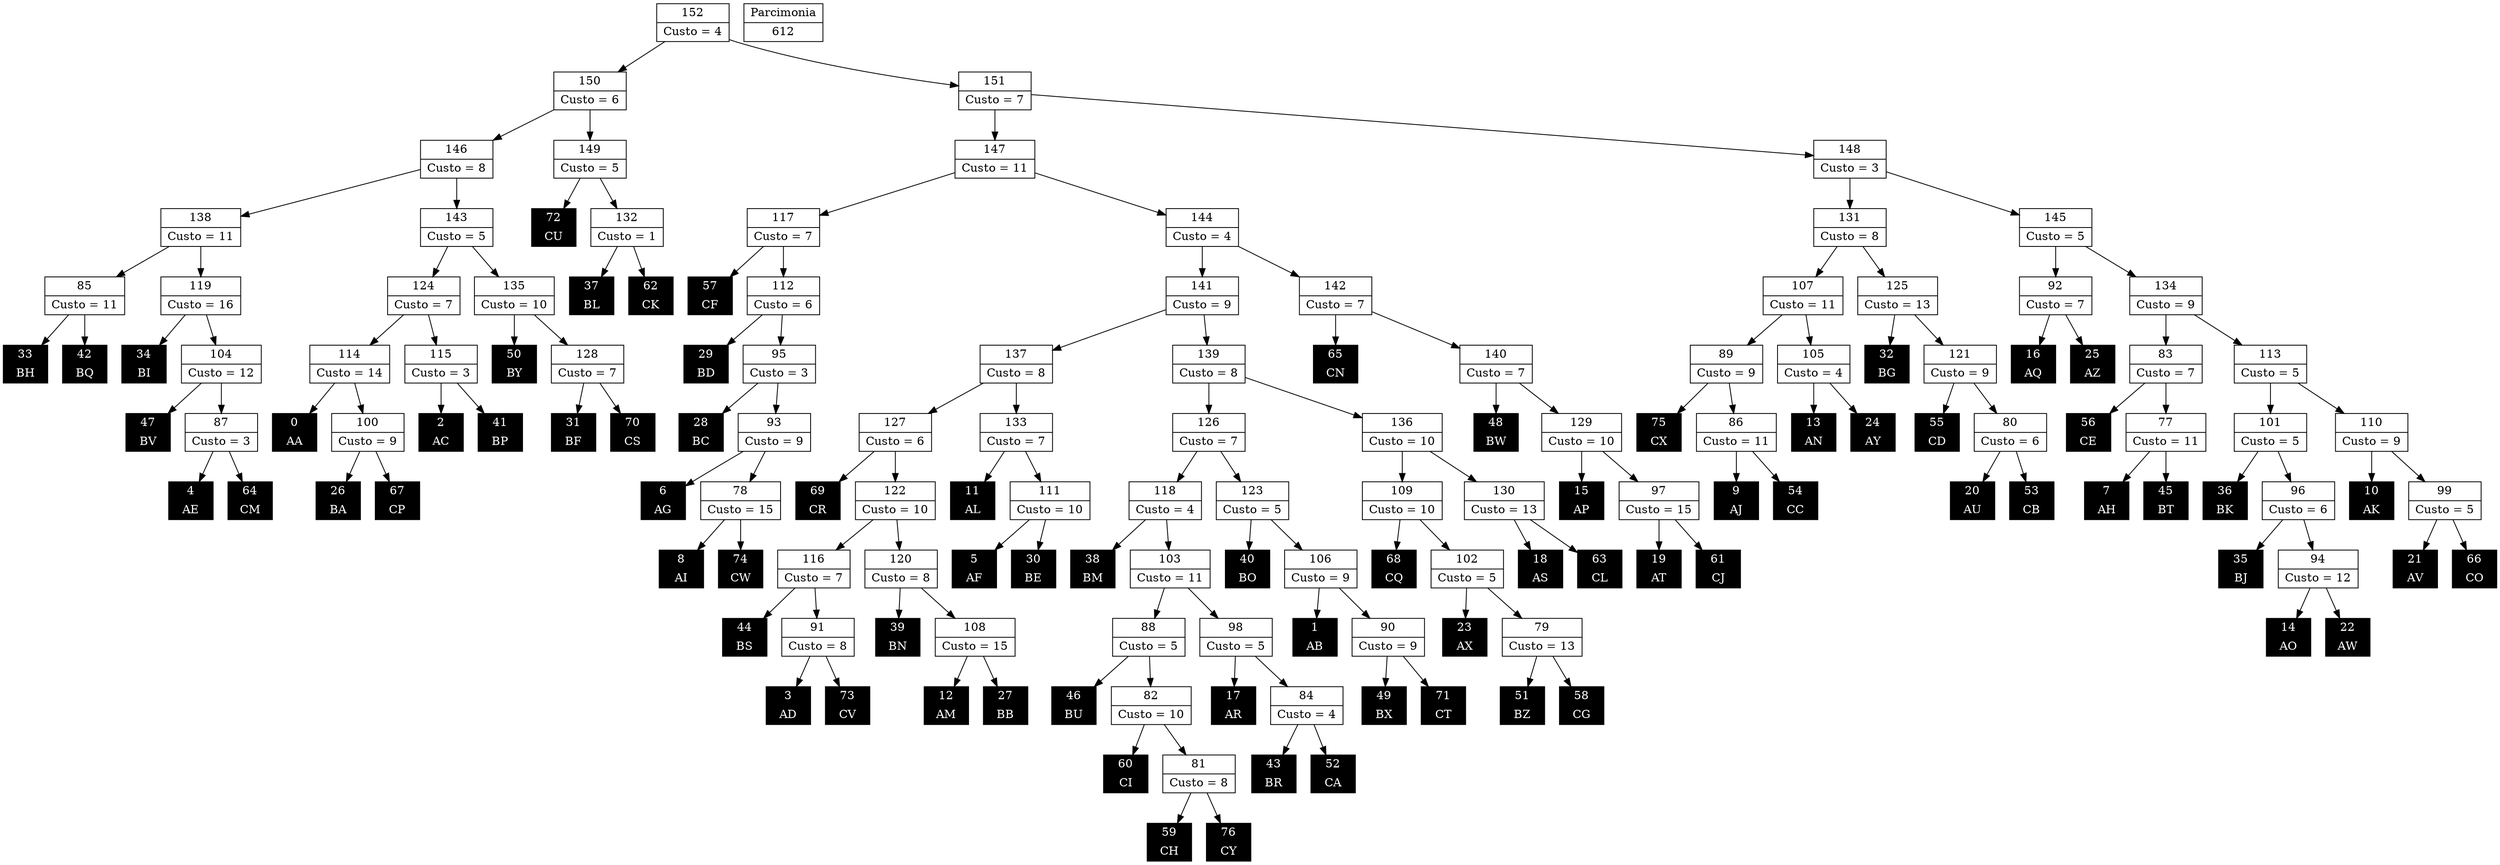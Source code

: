 Digraph G {
0 [shape="record", label="{0 | AA}",style=filled, color=black, fontcolor=white,fontsize=14, height=0.5]
1 [shape="record", label="{1 | AB}",style=filled, color=black, fontcolor=white,fontsize=14, height=0.5]
2 [shape="record", label="{2 | AC}",style=filled, color=black, fontcolor=white,fontsize=14, height=0.5]
3 [shape="record", label="{3 | AD}",style=filled, color=black, fontcolor=white,fontsize=14, height=0.5]
4 [shape="record", label="{4 | AE}",style=filled, color=black, fontcolor=white,fontsize=14, height=0.5]
5 [shape="record", label="{5 | AF}",style=filled, color=black, fontcolor=white,fontsize=14, height=0.5]
6 [shape="record", label="{6 | AG}",style=filled, color=black, fontcolor=white,fontsize=14, height=0.5]
7 [shape="record", label="{7 | AH}",style=filled, color=black, fontcolor=white,fontsize=14, height=0.5]
8 [shape="record", label="{8 | AI}",style=filled, color=black, fontcolor=white,fontsize=14, height=0.5]
9 [shape="record", label="{9 | AJ}",style=filled, color=black, fontcolor=white,fontsize=14, height=0.5]
10 [shape="record", label="{10 | AK}",style=filled, color=black, fontcolor=white,fontsize=14, height=0.5]
11 [shape="record", label="{11 | AL}",style=filled, color=black, fontcolor=white,fontsize=14, height=0.5]
12 [shape="record", label="{12 | AM}",style=filled, color=black, fontcolor=white,fontsize=14, height=0.5]
13 [shape="record", label="{13 | AN}",style=filled, color=black, fontcolor=white,fontsize=14, height=0.5]
14 [shape="record", label="{14 | AO}",style=filled, color=black, fontcolor=white,fontsize=14, height=0.5]
15 [shape="record", label="{15 | AP}",style=filled, color=black, fontcolor=white,fontsize=14, height=0.5]
16 [shape="record", label="{16 | AQ}",style=filled, color=black, fontcolor=white,fontsize=14, height=0.5]
17 [shape="record", label="{17 | AR}",style=filled, color=black, fontcolor=white,fontsize=14, height=0.5]
18 [shape="record", label="{18 | AS}",style=filled, color=black, fontcolor=white,fontsize=14, height=0.5]
19 [shape="record", label="{19 | AT}",style=filled, color=black, fontcolor=white,fontsize=14, height=0.5]
20 [shape="record", label="{20 | AU}",style=filled, color=black, fontcolor=white,fontsize=14, height=0.5]
21 [shape="record", label="{21 | AV}",style=filled, color=black, fontcolor=white,fontsize=14, height=0.5]
22 [shape="record", label="{22 | AW}",style=filled, color=black, fontcolor=white,fontsize=14, height=0.5]
23 [shape="record", label="{23 | AX}",style=filled, color=black, fontcolor=white,fontsize=14, height=0.5]
24 [shape="record", label="{24 | AY}",style=filled, color=black, fontcolor=white,fontsize=14, height=0.5]
25 [shape="record", label="{25 | AZ}",style=filled, color=black, fontcolor=white,fontsize=14, height=0.5]
26 [shape="record", label="{26 | BA}",style=filled, color=black, fontcolor=white,fontsize=14, height=0.5]
27 [shape="record", label="{27 | BB}",style=filled, color=black, fontcolor=white,fontsize=14, height=0.5]
28 [shape="record", label="{28 | BC}",style=filled, color=black, fontcolor=white,fontsize=14, height=0.5]
29 [shape="record", label="{29 | BD}",style=filled, color=black, fontcolor=white,fontsize=14, height=0.5]
30 [shape="record", label="{30 | BE}",style=filled, color=black, fontcolor=white,fontsize=14, height=0.5]
31 [shape="record", label="{31 | BF}",style=filled, color=black, fontcolor=white,fontsize=14, height=0.5]
32 [shape="record", label="{32 | BG}",style=filled, color=black, fontcolor=white,fontsize=14, height=0.5]
33 [shape="record", label="{33 | BH}",style=filled, color=black, fontcolor=white,fontsize=14, height=0.5]
34 [shape="record", label="{34 | BI}",style=filled, color=black, fontcolor=white,fontsize=14, height=0.5]
35 [shape="record", label="{35 | BJ}",style=filled, color=black, fontcolor=white,fontsize=14, height=0.5]
36 [shape="record", label="{36 | BK}",style=filled, color=black, fontcolor=white,fontsize=14, height=0.5]
37 [shape="record", label="{37 | BL}",style=filled, color=black, fontcolor=white,fontsize=14, height=0.5]
38 [shape="record", label="{38 | BM}",style=filled, color=black, fontcolor=white,fontsize=14, height=0.5]
39 [shape="record", label="{39 | BN}",style=filled, color=black, fontcolor=white,fontsize=14, height=0.5]
40 [shape="record", label="{40 | BO}",style=filled, color=black, fontcolor=white,fontsize=14, height=0.5]
41 [shape="record", label="{41 | BP}",style=filled, color=black, fontcolor=white,fontsize=14, height=0.5]
42 [shape="record", label="{42 | BQ}",style=filled, color=black, fontcolor=white,fontsize=14, height=0.5]
43 [shape="record", label="{43 | BR}",style=filled, color=black, fontcolor=white,fontsize=14, height=0.5]
44 [shape="record", label="{44 | BS}",style=filled, color=black, fontcolor=white,fontsize=14, height=0.5]
45 [shape="record", label="{45 | BT}",style=filled, color=black, fontcolor=white,fontsize=14, height=0.5]
46 [shape="record", label="{46 | BU}",style=filled, color=black, fontcolor=white,fontsize=14, height=0.5]
47 [shape="record", label="{47 | BV}",style=filled, color=black, fontcolor=white,fontsize=14, height=0.5]
48 [shape="record", label="{48 | BW}",style=filled, color=black, fontcolor=white,fontsize=14, height=0.5]
49 [shape="record", label="{49 | BX}",style=filled, color=black, fontcolor=white,fontsize=14, height=0.5]
50 [shape="record", label="{50 | BY}",style=filled, color=black, fontcolor=white,fontsize=14, height=0.5]
51 [shape="record", label="{51 | BZ}",style=filled, color=black, fontcolor=white,fontsize=14, height=0.5]
52 [shape="record", label="{52 | CA}",style=filled, color=black, fontcolor=white,fontsize=14, height=0.5]
53 [shape="record", label="{53 | CB}",style=filled, color=black, fontcolor=white,fontsize=14, height=0.5]
54 [shape="record", label="{54 | CC}",style=filled, color=black, fontcolor=white,fontsize=14, height=0.5]
55 [shape="record", label="{55 | CD}",style=filled, color=black, fontcolor=white,fontsize=14, height=0.5]
56 [shape="record", label="{56 | CE}",style=filled, color=black, fontcolor=white,fontsize=14, height=0.5]
57 [shape="record", label="{57 | CF}",style=filled, color=black, fontcolor=white,fontsize=14, height=0.5]
58 [shape="record", label="{58 | CG}",style=filled, color=black, fontcolor=white,fontsize=14, height=0.5]
59 [shape="record", label="{59 | CH}",style=filled, color=black, fontcolor=white,fontsize=14, height=0.5]
60 [shape="record", label="{60 | CI}",style=filled, color=black, fontcolor=white,fontsize=14, height=0.5]
61 [shape="record", label="{61 | CJ}",style=filled, color=black, fontcolor=white,fontsize=14, height=0.5]
62 [shape="record", label="{62 | CK}",style=filled, color=black, fontcolor=white,fontsize=14, height=0.5]
63 [shape="record", label="{63 | CL}",style=filled, color=black, fontcolor=white,fontsize=14, height=0.5]
64 [shape="record", label="{64 | CM}",style=filled, color=black, fontcolor=white,fontsize=14, height=0.5]
65 [shape="record", label="{65 | CN}",style=filled, color=black, fontcolor=white,fontsize=14, height=0.5]
66 [shape="record", label="{66 | CO}",style=filled, color=black, fontcolor=white,fontsize=14, height=0.5]
67 [shape="record", label="{67 | CP}",style=filled, color=black, fontcolor=white,fontsize=14, height=0.5]
68 [shape="record", label="{68 | CQ}",style=filled, color=black, fontcolor=white,fontsize=14, height=0.5]
69 [shape="record", label="{69 | CR}",style=filled, color=black, fontcolor=white,fontsize=14, height=0.5]
70 [shape="record", label="{70 | CS}",style=filled, color=black, fontcolor=white,fontsize=14, height=0.5]
71 [shape="record", label="{71 | CT}",style=filled, color=black, fontcolor=white,fontsize=14, height=0.5]
72 [shape="record", label="{72 | CU}",style=filled, color=black, fontcolor=white,fontsize=14, height=0.5]
73 [shape="record", label="{73 | CV}",style=filled, color=black, fontcolor=white,fontsize=14, height=0.5]
74 [shape="record", label="{74 | CW}",style=filled, color=black, fontcolor=white,fontsize=14, height=0.5]
75 [shape="record", label="{75 | CX}",style=filled, color=black, fontcolor=white,fontsize=14, height=0.5]
76 [shape="record", label="{76 | CY}",style=filled, color=black, fontcolor=white,fontsize=14, height=0.5]
77 [shape="record", label="{77|Custo = 11}"]
78 [shape="record", label="{78|Custo = 15}"]
79 [shape="record", label="{79|Custo = 13}"]
80 [shape="record", label="{80|Custo = 6}"]
81 [shape="record", label="{81|Custo = 8}"]
82 [shape="record", label="{82|Custo = 10}"]
83 [shape="record", label="{83|Custo = 7}"]
84 [shape="record", label="{84|Custo = 4}"]
85 [shape="record", label="{85|Custo = 11}"]
86 [shape="record", label="{86|Custo = 11}"]
87 [shape="record", label="{87|Custo = 3}"]
88 [shape="record", label="{88|Custo = 5}"]
89 [shape="record", label="{89|Custo = 9}"]
90 [shape="record", label="{90|Custo = 9}"]
91 [shape="record", label="{91|Custo = 8}"]
92 [shape="record", label="{92|Custo = 7}"]
93 [shape="record", label="{93|Custo = 9}"]
94 [shape="record", label="{94|Custo = 12}"]
95 [shape="record", label="{95|Custo = 3}"]
96 [shape="record", label="{96|Custo = 6}"]
97 [shape="record", label="{97|Custo = 15}"]
98 [shape="record", label="{98|Custo = 5}"]
99 [shape="record", label="{99|Custo = 5}"]
100 [shape="record", label="{100|Custo = 9}"]
101 [shape="record", label="{101|Custo = 5}"]
102 [shape="record", label="{102|Custo = 5}"]
103 [shape="record", label="{103|Custo = 11}"]
104 [shape="record", label="{104|Custo = 12}"]
105 [shape="record", label="{105|Custo = 4}"]
106 [shape="record", label="{106|Custo = 9}"]
107 [shape="record", label="{107|Custo = 11}"]
108 [shape="record", label="{108|Custo = 15}"]
109 [shape="record", label="{109|Custo = 10}"]
110 [shape="record", label="{110|Custo = 9}"]
111 [shape="record", label="{111|Custo = 10}"]
112 [shape="record", label="{112|Custo = 6}"]
113 [shape="record", label="{113|Custo = 5}"]
114 [shape="record", label="{114|Custo = 14}"]
115 [shape="record", label="{115|Custo = 3}"]
116 [shape="record", label="{116|Custo = 7}"]
117 [shape="record", label="{117|Custo = 7}"]
118 [shape="record", label="{118|Custo = 4}"]
119 [shape="record", label="{119|Custo = 16}"]
120 [shape="record", label="{120|Custo = 8}"]
121 [shape="record", label="{121|Custo = 9}"]
122 [shape="record", label="{122|Custo = 10}"]
123 [shape="record", label="{123|Custo = 5}"]
124 [shape="record", label="{124|Custo = 7}"]
125 [shape="record", label="{125|Custo = 13}"]
126 [shape="record", label="{126|Custo = 7}"]
127 [shape="record", label="{127|Custo = 6}"]
128 [shape="record", label="{128|Custo = 7}"]
129 [shape="record", label="{129|Custo = 10}"]
130 [shape="record", label="{130|Custo = 13}"]
131 [shape="record", label="{131|Custo = 8}"]
132 [shape="record", label="{132|Custo = 1}"]
133 [shape="record", label="{133|Custo = 7}"]
134 [shape="record", label="{134|Custo = 9}"]
135 [shape="record", label="{135|Custo = 10}"]
136 [shape="record", label="{136|Custo = 10}"]
137 [shape="record", label="{137|Custo = 8}"]
138 [shape="record", label="{138|Custo = 11}"]
139 [shape="record", label="{139|Custo = 8}"]
140 [shape="record", label="{140|Custo = 7}"]
141 [shape="record", label="{141|Custo = 9}"]
142 [shape="record", label="{142|Custo = 7}"]
143 [shape="record", label="{143|Custo = 5}"]
144 [shape="record", label="{144|Custo = 4}"]
145 [shape="record", label="{145|Custo = 5}"]
146 [shape="record", label="{146|Custo = 8}"]
147 [shape="record", label="{147|Custo = 11}"]
148 [shape="record", label="{148|Custo = 3}"]
149 [shape="record", label="{149|Custo = 5}"]
150 [shape="record", label="{150|Custo = 6}"]
151 [shape="record", label="{151|Custo = 7}"]
152 [shape="record", label="{152|Custo = 4}"]

77->45
77->7
78->74
78->8
79->58
79->51
80->53
80->20
81->76
81->59
82->81
82->60
83->77
83->56
84->52
84->43
85->42
85->33
86->54
86->9
87->64
87->4
88->82
88->46
89->86
89->75
90->71
90->49
91->73
91->3
92->25
92->16
93->78
93->6
94->22
94->14
95->93
95->28
96->94
96->35
97->61
97->19
98->84
98->17
99->66
99->21
100->67
100->26
101->96
101->36
102->79
102->23
103->98
103->88
104->87
104->47
105->24
105->13
106->90
106->1
107->105
107->89
108->27
108->12
109->102
109->68
110->99
110->10
111->30
111->5
112->95
112->29
113->110
113->101
114->100
114->0
115->41
115->2
116->91
116->44
117->112
117->57
118->103
118->38
119->104
119->34
120->108
120->39
121->80
121->55
122->120
122->116
123->106
123->40
124->115
124->114
125->121
125->32
126->123
126->118
127->122
127->69
128->70
128->31
129->97
129->15
130->63
130->18
131->125
131->107
132->62
132->37
133->111
133->11
134->113
134->83
135->128
135->50
136->130
136->109
137->133
137->127
138->119
138->85
139->136
139->126
140->129
140->48
141->139
141->137
142->140
142->65
143->135
143->124
144->142
144->141
145->134
145->92
146->143
146->138
147->144
147->117
148->145
148->131
149->132
149->72
150->149
150->146
151->148
151->147
152->151
152->150

612 [shape="record", label="{Parcimonia|612}"]
}